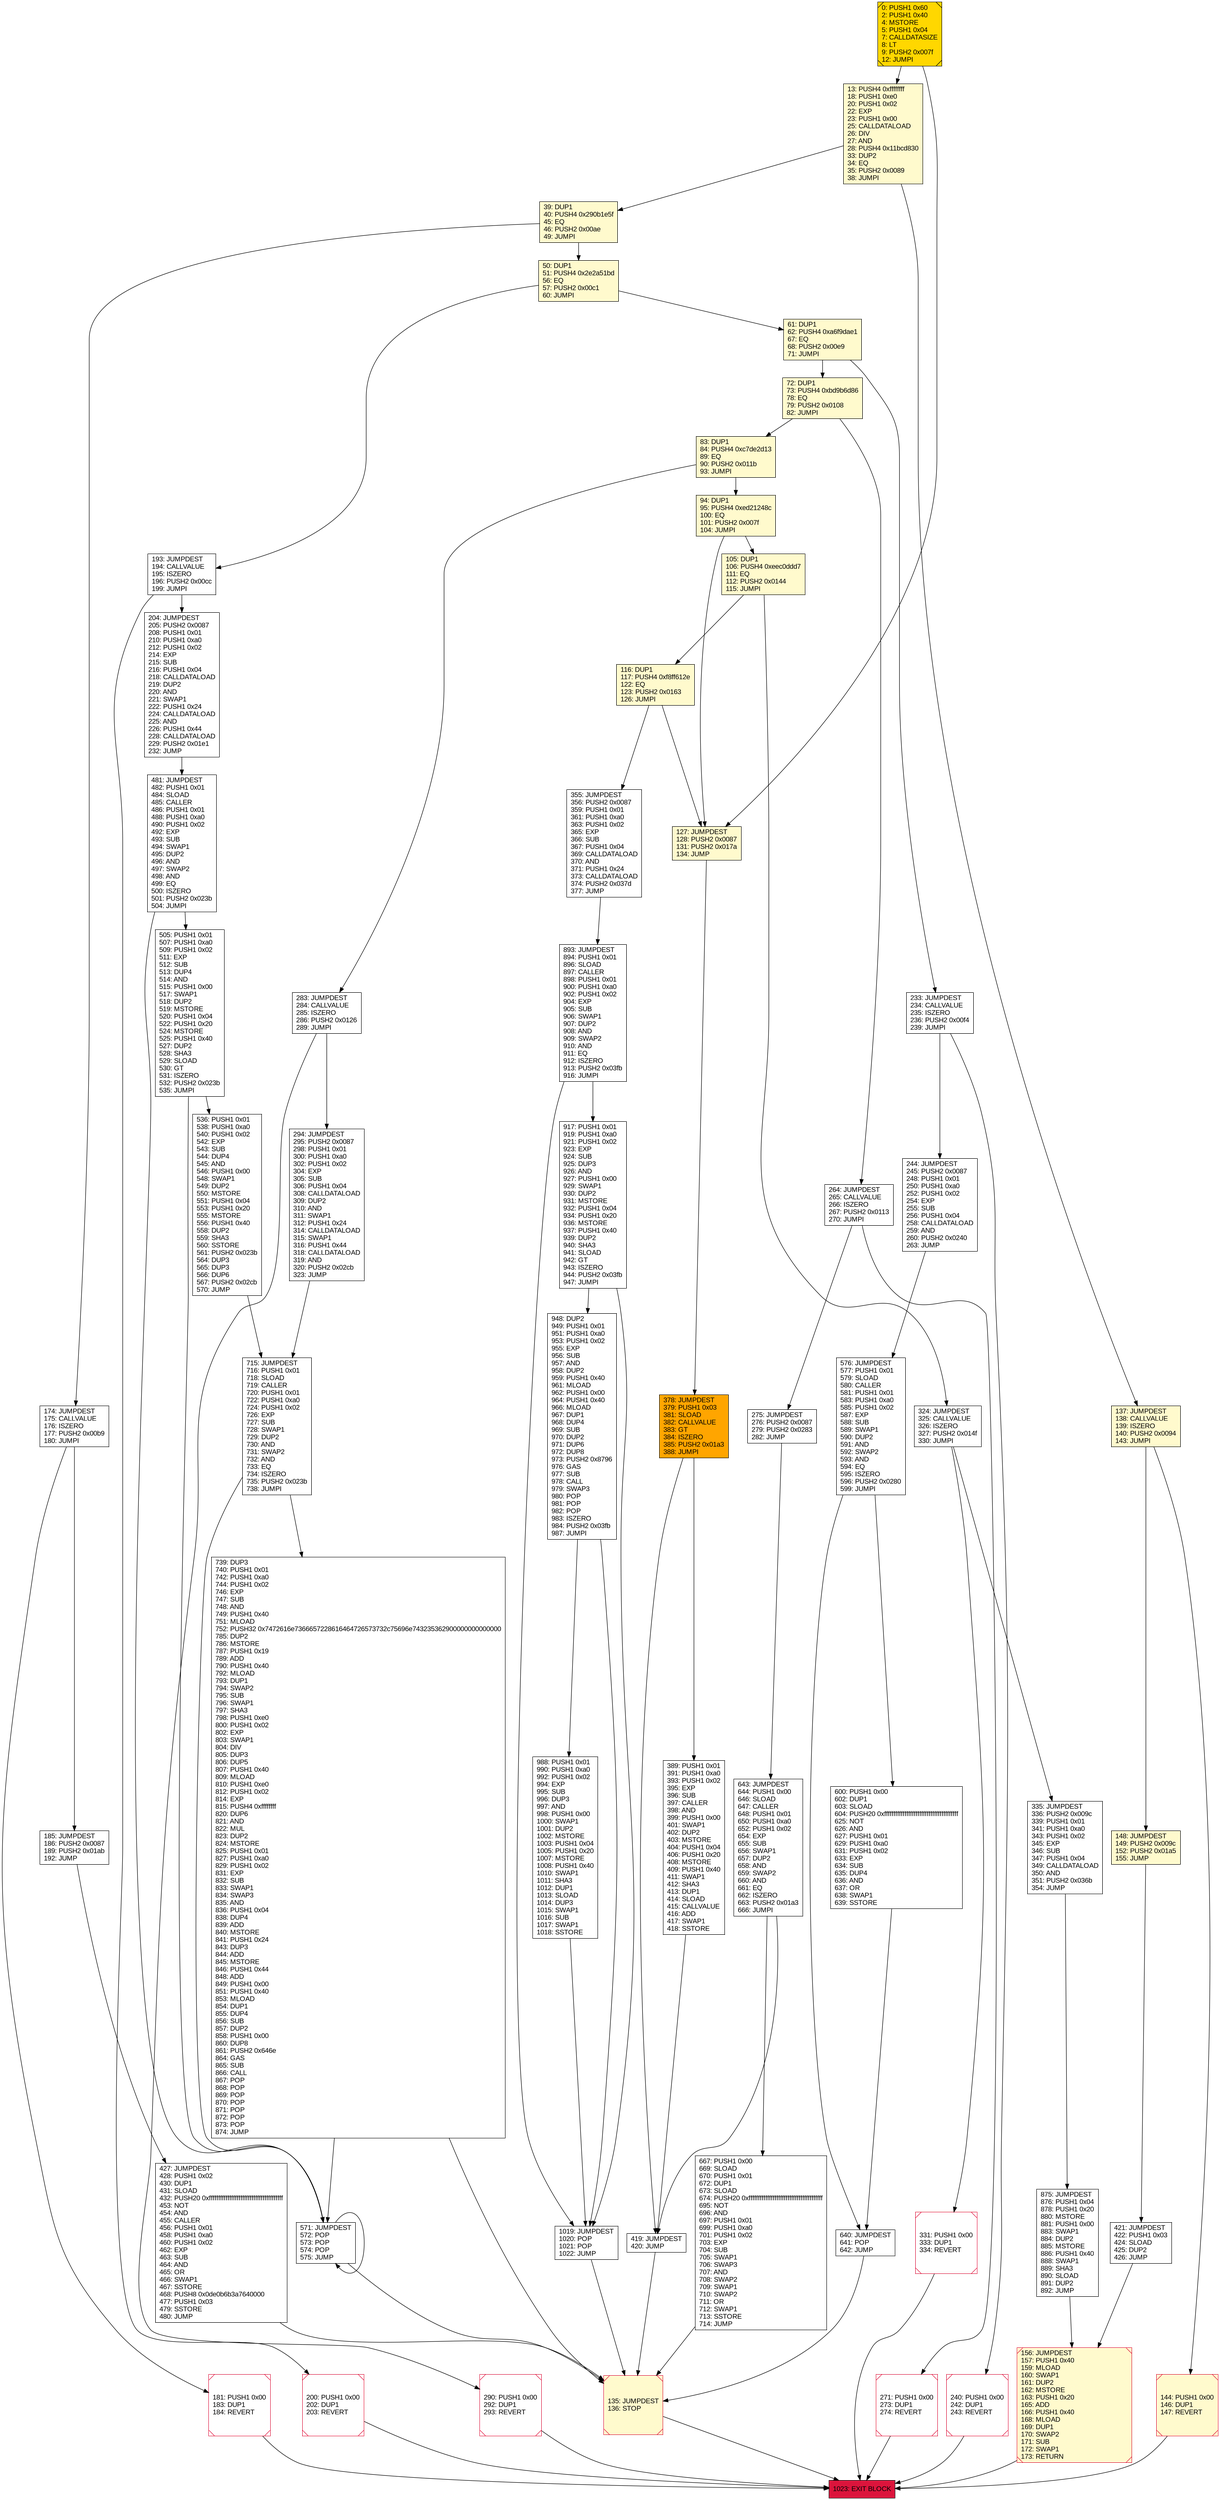 digraph G {
bgcolor=transparent rankdir=UD;
node [shape=box style=filled color=black fillcolor=white fontname=arial fontcolor=black];
600 [label="600: PUSH1 0x00\l602: DUP1\l603: SLOAD\l604: PUSH20 0xffffffffffffffffffffffffffffffffffffffff\l625: NOT\l626: AND\l627: PUSH1 0x01\l629: PUSH1 0xa0\l631: PUSH1 0x02\l633: EXP\l634: SUB\l635: DUP4\l636: AND\l637: OR\l638: SWAP1\l639: SSTORE\l" ];
421 [label="421: JUMPDEST\l422: PUSH1 0x03\l424: SLOAD\l425: DUP2\l426: JUMP\l" ];
290 [label="290: PUSH1 0x00\l292: DUP1\l293: REVERT\l" shape=Msquare color=crimson ];
283 [label="283: JUMPDEST\l284: CALLVALUE\l285: ISZERO\l286: PUSH2 0x0126\l289: JUMPI\l" ];
536 [label="536: PUSH1 0x01\l538: PUSH1 0xa0\l540: PUSH1 0x02\l542: EXP\l543: SUB\l544: DUP4\l545: AND\l546: PUSH1 0x00\l548: SWAP1\l549: DUP2\l550: MSTORE\l551: PUSH1 0x04\l553: PUSH1 0x20\l555: MSTORE\l556: PUSH1 0x40\l558: DUP2\l559: SHA3\l560: SSTORE\l561: PUSH2 0x023b\l564: DUP3\l565: DUP3\l566: DUP6\l567: PUSH2 0x02cb\l570: JUMP\l" ];
105 [label="105: DUP1\l106: PUSH4 0xeec0ddd7\l111: EQ\l112: PUSH2 0x0144\l115: JUMPI\l" fillcolor=lemonchiffon ];
378 [label="378: JUMPDEST\l379: PUSH1 0x03\l381: SLOAD\l382: CALLVALUE\l383: GT\l384: ISZERO\l385: PUSH2 0x01a3\l388: JUMPI\l" fillcolor=orange ];
335 [label="335: JUMPDEST\l336: PUSH2 0x009c\l339: PUSH1 0x01\l341: PUSH1 0xa0\l343: PUSH1 0x02\l345: EXP\l346: SUB\l347: PUSH1 0x04\l349: CALLDATALOAD\l350: AND\l351: PUSH2 0x036b\l354: JUMP\l" ];
135 [label="135: JUMPDEST\l136: STOP\l" fillcolor=lemonchiffon shape=Msquare color=crimson ];
181 [label="181: PUSH1 0x00\l183: DUP1\l184: REVERT\l" shape=Msquare color=crimson ];
419 [label="419: JUMPDEST\l420: JUMP\l" ];
61 [label="61: DUP1\l62: PUSH4 0xa6f9dae1\l67: EQ\l68: PUSH2 0x00e9\l71: JUMPI\l" fillcolor=lemonchiffon ];
185 [label="185: JUMPDEST\l186: PUSH2 0x0087\l189: PUSH2 0x01ab\l192: JUMP\l" ];
244 [label="244: JUMPDEST\l245: PUSH2 0x0087\l248: PUSH1 0x01\l250: PUSH1 0xa0\l252: PUSH1 0x02\l254: EXP\l255: SUB\l256: PUSH1 0x04\l258: CALLDATALOAD\l259: AND\l260: PUSH2 0x0240\l263: JUMP\l" ];
739 [label="739: DUP3\l740: PUSH1 0x01\l742: PUSH1 0xa0\l744: PUSH1 0x02\l746: EXP\l747: SUB\l748: AND\l749: PUSH1 0x40\l751: MLOAD\l752: PUSH32 0x7472616e7366657228616464726573732c75696e743235362900000000000000\l785: DUP2\l786: MSTORE\l787: PUSH1 0x19\l789: ADD\l790: PUSH1 0x40\l792: MLOAD\l793: DUP1\l794: SWAP2\l795: SUB\l796: SWAP1\l797: SHA3\l798: PUSH1 0xe0\l800: PUSH1 0x02\l802: EXP\l803: SWAP1\l804: DIV\l805: DUP3\l806: DUP5\l807: PUSH1 0x40\l809: MLOAD\l810: PUSH1 0xe0\l812: PUSH1 0x02\l814: EXP\l815: PUSH4 0xffffffff\l820: DUP6\l821: AND\l822: MUL\l823: DUP2\l824: MSTORE\l825: PUSH1 0x01\l827: PUSH1 0xa0\l829: PUSH1 0x02\l831: EXP\l832: SUB\l833: SWAP1\l834: SWAP3\l835: AND\l836: PUSH1 0x04\l838: DUP4\l839: ADD\l840: MSTORE\l841: PUSH1 0x24\l843: DUP3\l844: ADD\l845: MSTORE\l846: PUSH1 0x44\l848: ADD\l849: PUSH1 0x00\l851: PUSH1 0x40\l853: MLOAD\l854: DUP1\l855: DUP4\l856: SUB\l857: DUP2\l858: PUSH1 0x00\l860: DUP8\l861: PUSH2 0x646e\l864: GAS\l865: SUB\l866: CALL\l867: POP\l868: POP\l869: POP\l870: POP\l871: POP\l872: POP\l873: POP\l874: JUMP\l" ];
917 [label="917: PUSH1 0x01\l919: PUSH1 0xa0\l921: PUSH1 0x02\l923: EXP\l924: SUB\l925: DUP3\l926: AND\l927: PUSH1 0x00\l929: SWAP1\l930: DUP2\l931: MSTORE\l932: PUSH1 0x04\l934: PUSH1 0x20\l936: MSTORE\l937: PUSH1 0x40\l939: DUP2\l940: SHA3\l941: SLOAD\l942: GT\l943: ISZERO\l944: PUSH2 0x03fb\l947: JUMPI\l" ];
233 [label="233: JUMPDEST\l234: CALLVALUE\l235: ISZERO\l236: PUSH2 0x00f4\l239: JUMPI\l" ];
640 [label="640: JUMPDEST\l641: POP\l642: JUMP\l" ];
271 [label="271: PUSH1 0x00\l273: DUP1\l274: REVERT\l" shape=Msquare color=crimson ];
1019 [label="1019: JUMPDEST\l1020: POP\l1021: POP\l1022: JUMP\l" ];
144 [label="144: PUSH1 0x00\l146: DUP1\l147: REVERT\l" fillcolor=lemonchiffon shape=Msquare color=crimson ];
264 [label="264: JUMPDEST\l265: CALLVALUE\l266: ISZERO\l267: PUSH2 0x0113\l270: JUMPI\l" ];
988 [label="988: PUSH1 0x01\l990: PUSH1 0xa0\l992: PUSH1 0x02\l994: EXP\l995: SUB\l996: DUP3\l997: AND\l998: PUSH1 0x00\l1000: SWAP1\l1001: DUP2\l1002: MSTORE\l1003: PUSH1 0x04\l1005: PUSH1 0x20\l1007: MSTORE\l1008: PUSH1 0x40\l1010: SWAP1\l1011: SHA3\l1012: DUP1\l1013: SLOAD\l1014: DUP3\l1015: SWAP1\l1016: SUB\l1017: SWAP1\l1018: SSTORE\l" ];
893 [label="893: JUMPDEST\l894: PUSH1 0x01\l896: SLOAD\l897: CALLER\l898: PUSH1 0x01\l900: PUSH1 0xa0\l902: PUSH1 0x02\l904: EXP\l905: SUB\l906: SWAP1\l907: DUP2\l908: AND\l909: SWAP2\l910: AND\l911: EQ\l912: ISZERO\l913: PUSH2 0x03fb\l916: JUMPI\l" ];
948 [label="948: DUP2\l949: PUSH1 0x01\l951: PUSH1 0xa0\l953: PUSH1 0x02\l955: EXP\l956: SUB\l957: AND\l958: DUP2\l959: PUSH1 0x40\l961: MLOAD\l962: PUSH1 0x00\l964: PUSH1 0x40\l966: MLOAD\l967: DUP1\l968: DUP4\l969: SUB\l970: DUP2\l971: DUP6\l972: DUP8\l973: PUSH2 0x8796\l976: GAS\l977: SUB\l978: CALL\l979: SWAP3\l980: POP\l981: POP\l982: POP\l983: ISZERO\l984: PUSH2 0x03fb\l987: JUMPI\l" ];
643 [label="643: JUMPDEST\l644: PUSH1 0x00\l646: SLOAD\l647: CALLER\l648: PUSH1 0x01\l650: PUSH1 0xa0\l652: PUSH1 0x02\l654: EXP\l655: SUB\l656: SWAP1\l657: DUP2\l658: AND\l659: SWAP2\l660: AND\l661: EQ\l662: ISZERO\l663: PUSH2 0x01a3\l666: JUMPI\l" ];
193 [label="193: JUMPDEST\l194: CALLVALUE\l195: ISZERO\l196: PUSH2 0x00cc\l199: JUMPI\l" ];
83 [label="83: DUP1\l84: PUSH4 0xc7de2d13\l89: EQ\l90: PUSH2 0x011b\l93: JUMPI\l" fillcolor=lemonchiffon ];
94 [label="94: DUP1\l95: PUSH4 0xed21248c\l100: EQ\l101: PUSH2 0x007f\l104: JUMPI\l" fillcolor=lemonchiffon ];
0 [label="0: PUSH1 0x60\l2: PUSH1 0x40\l4: MSTORE\l5: PUSH1 0x04\l7: CALLDATASIZE\l8: LT\l9: PUSH2 0x007f\l12: JUMPI\l" fillcolor=lemonchiffon shape=Msquare fillcolor=gold ];
72 [label="72: DUP1\l73: PUSH4 0xbd9b6d86\l78: EQ\l79: PUSH2 0x0108\l82: JUMPI\l" fillcolor=lemonchiffon ];
667 [label="667: PUSH1 0x00\l669: SLOAD\l670: PUSH1 0x01\l672: DUP1\l673: SLOAD\l674: PUSH20 0xffffffffffffffffffffffffffffffffffffffff\l695: NOT\l696: AND\l697: PUSH1 0x01\l699: PUSH1 0xa0\l701: PUSH1 0x02\l703: EXP\l704: SUB\l705: SWAP1\l706: SWAP3\l707: AND\l708: SWAP2\l709: SWAP1\l710: SWAP2\l711: OR\l712: SWAP1\l713: SSTORE\l714: JUMP\l" ];
427 [label="427: JUMPDEST\l428: PUSH1 0x02\l430: DUP1\l431: SLOAD\l432: PUSH20 0xffffffffffffffffffffffffffffffffffffffff\l453: NOT\l454: AND\l455: CALLER\l456: PUSH1 0x01\l458: PUSH1 0xa0\l460: PUSH1 0x02\l462: EXP\l463: SUB\l464: AND\l465: OR\l466: SWAP1\l467: SSTORE\l468: PUSH8 0x0de0b6b3a7640000\l477: PUSH1 0x03\l479: SSTORE\l480: JUMP\l" ];
13 [label="13: PUSH4 0xffffffff\l18: PUSH1 0xe0\l20: PUSH1 0x02\l22: EXP\l23: PUSH1 0x00\l25: CALLDATALOAD\l26: DIV\l27: AND\l28: PUSH4 0x11bcd830\l33: DUP2\l34: EQ\l35: PUSH2 0x0089\l38: JUMPI\l" fillcolor=lemonchiffon ];
324 [label="324: JUMPDEST\l325: CALLVALUE\l326: ISZERO\l327: PUSH2 0x014f\l330: JUMPI\l" ];
240 [label="240: PUSH1 0x00\l242: DUP1\l243: REVERT\l" shape=Msquare color=crimson ];
355 [label="355: JUMPDEST\l356: PUSH2 0x0087\l359: PUSH1 0x01\l361: PUSH1 0xa0\l363: PUSH1 0x02\l365: EXP\l366: SUB\l367: PUSH1 0x04\l369: CALLDATALOAD\l370: AND\l371: PUSH1 0x24\l373: CALLDATALOAD\l374: PUSH2 0x037d\l377: JUMP\l" ];
127 [label="127: JUMPDEST\l128: PUSH2 0x0087\l131: PUSH2 0x017a\l134: JUMP\l" fillcolor=lemonchiffon ];
174 [label="174: JUMPDEST\l175: CALLVALUE\l176: ISZERO\l177: PUSH2 0x00b9\l180: JUMPI\l" ];
715 [label="715: JUMPDEST\l716: PUSH1 0x01\l718: SLOAD\l719: CALLER\l720: PUSH1 0x01\l722: PUSH1 0xa0\l724: PUSH1 0x02\l726: EXP\l727: SUB\l728: SWAP1\l729: DUP2\l730: AND\l731: SWAP2\l732: AND\l733: EQ\l734: ISZERO\l735: PUSH2 0x023b\l738: JUMPI\l" ];
571 [label="571: JUMPDEST\l572: POP\l573: POP\l574: POP\l575: JUMP\l" ];
116 [label="116: DUP1\l117: PUSH4 0xf8ff612e\l122: EQ\l123: PUSH2 0x0163\l126: JUMPI\l" fillcolor=lemonchiffon ];
137 [label="137: JUMPDEST\l138: CALLVALUE\l139: ISZERO\l140: PUSH2 0x0094\l143: JUMPI\l" fillcolor=lemonchiffon ];
156 [label="156: JUMPDEST\l157: PUSH1 0x40\l159: MLOAD\l160: SWAP1\l161: DUP2\l162: MSTORE\l163: PUSH1 0x20\l165: ADD\l166: PUSH1 0x40\l168: MLOAD\l169: DUP1\l170: SWAP2\l171: SUB\l172: SWAP1\l173: RETURN\l" fillcolor=lemonchiffon shape=Msquare color=crimson ];
389 [label="389: PUSH1 0x01\l391: PUSH1 0xa0\l393: PUSH1 0x02\l395: EXP\l396: SUB\l397: CALLER\l398: AND\l399: PUSH1 0x00\l401: SWAP1\l402: DUP2\l403: MSTORE\l404: PUSH1 0x04\l406: PUSH1 0x20\l408: MSTORE\l409: PUSH1 0x40\l411: SWAP1\l412: SHA3\l413: DUP1\l414: SLOAD\l415: CALLVALUE\l416: ADD\l417: SWAP1\l418: SSTORE\l" ];
148 [label="148: JUMPDEST\l149: PUSH2 0x009c\l152: PUSH2 0x01a5\l155: JUMP\l" fillcolor=lemonchiffon ];
275 [label="275: JUMPDEST\l276: PUSH2 0x0087\l279: PUSH2 0x0283\l282: JUMP\l" ];
39 [label="39: DUP1\l40: PUSH4 0x290b1e5f\l45: EQ\l46: PUSH2 0x00ae\l49: JUMPI\l" fillcolor=lemonchiffon ];
200 [label="200: PUSH1 0x00\l202: DUP1\l203: REVERT\l" shape=Msquare color=crimson ];
331 [label="331: PUSH1 0x00\l333: DUP1\l334: REVERT\l" shape=Msquare color=crimson ];
875 [label="875: JUMPDEST\l876: PUSH1 0x04\l878: PUSH1 0x20\l880: MSTORE\l881: PUSH1 0x00\l883: SWAP1\l884: DUP2\l885: MSTORE\l886: PUSH1 0x40\l888: SWAP1\l889: SHA3\l890: SLOAD\l891: DUP2\l892: JUMP\l" ];
50 [label="50: DUP1\l51: PUSH4 0x2e2a51bd\l56: EQ\l57: PUSH2 0x00c1\l60: JUMPI\l" fillcolor=lemonchiffon ];
481 [label="481: JUMPDEST\l482: PUSH1 0x01\l484: SLOAD\l485: CALLER\l486: PUSH1 0x01\l488: PUSH1 0xa0\l490: PUSH1 0x02\l492: EXP\l493: SUB\l494: SWAP1\l495: DUP2\l496: AND\l497: SWAP2\l498: AND\l499: EQ\l500: ISZERO\l501: PUSH2 0x023b\l504: JUMPI\l" ];
294 [label="294: JUMPDEST\l295: PUSH2 0x0087\l298: PUSH1 0x01\l300: PUSH1 0xa0\l302: PUSH1 0x02\l304: EXP\l305: SUB\l306: PUSH1 0x04\l308: CALLDATALOAD\l309: DUP2\l310: AND\l311: SWAP1\l312: PUSH1 0x24\l314: CALLDATALOAD\l315: SWAP1\l316: PUSH1 0x44\l318: CALLDATALOAD\l319: AND\l320: PUSH2 0x02cb\l323: JUMP\l" ];
204 [label="204: JUMPDEST\l205: PUSH2 0x0087\l208: PUSH1 0x01\l210: PUSH1 0xa0\l212: PUSH1 0x02\l214: EXP\l215: SUB\l216: PUSH1 0x04\l218: CALLDATALOAD\l219: DUP2\l220: AND\l221: SWAP1\l222: PUSH1 0x24\l224: CALLDATALOAD\l225: AND\l226: PUSH1 0x44\l228: CALLDATALOAD\l229: PUSH2 0x01e1\l232: JUMP\l" ];
505 [label="505: PUSH1 0x01\l507: PUSH1 0xa0\l509: PUSH1 0x02\l511: EXP\l512: SUB\l513: DUP4\l514: AND\l515: PUSH1 0x00\l517: SWAP1\l518: DUP2\l519: MSTORE\l520: PUSH1 0x04\l522: PUSH1 0x20\l524: MSTORE\l525: PUSH1 0x40\l527: DUP2\l528: SHA3\l529: SLOAD\l530: GT\l531: ISZERO\l532: PUSH2 0x023b\l535: JUMPI\l" ];
576 [label="576: JUMPDEST\l577: PUSH1 0x01\l579: SLOAD\l580: CALLER\l581: PUSH1 0x01\l583: PUSH1 0xa0\l585: PUSH1 0x02\l587: EXP\l588: SUB\l589: SWAP1\l590: DUP2\l591: AND\l592: SWAP2\l593: AND\l594: EQ\l595: ISZERO\l596: PUSH2 0x0280\l599: JUMPI\l" ];
1023 [label="1023: EXIT BLOCK\l" fillcolor=crimson ];
571 -> 571;
715 -> 571;
83 -> 94;
137 -> 148;
988 -> 1019;
39 -> 50;
283 -> 290;
893 -> 1019;
116 -> 127;
948 -> 988;
233 -> 244;
72 -> 83;
419 -> 135;
948 -> 1019;
204 -> 481;
116 -> 355;
481 -> 505;
0 -> 13;
917 -> 1019;
13 -> 137;
331 -> 1023;
893 -> 917;
200 -> 1023;
917 -> 948;
94 -> 127;
264 -> 271;
0 -> 127;
378 -> 419;
156 -> 1023;
13 -> 39;
1019 -> 135;
324 -> 331;
505 -> 571;
600 -> 640;
294 -> 715;
481 -> 571;
643 -> 419;
240 -> 1023;
39 -> 174;
739 -> 135;
640 -> 135;
875 -> 156;
61 -> 233;
83 -> 283;
105 -> 324;
193 -> 204;
324 -> 335;
94 -> 105;
571 -> 135;
389 -> 419;
174 -> 181;
144 -> 1023;
536 -> 715;
271 -> 1023;
50 -> 193;
127 -> 378;
378 -> 389;
105 -> 116;
193 -> 200;
264 -> 275;
427 -> 135;
576 -> 640;
667 -> 135;
61 -> 72;
275 -> 643;
421 -> 156;
148 -> 421;
244 -> 576;
335 -> 875;
355 -> 893;
185 -> 427;
181 -> 1023;
135 -> 1023;
137 -> 144;
643 -> 667;
283 -> 294;
50 -> 61;
505 -> 536;
72 -> 264;
233 -> 240;
174 -> 185;
715 -> 739;
739 -> 571;
290 -> 1023;
576 -> 600;
}